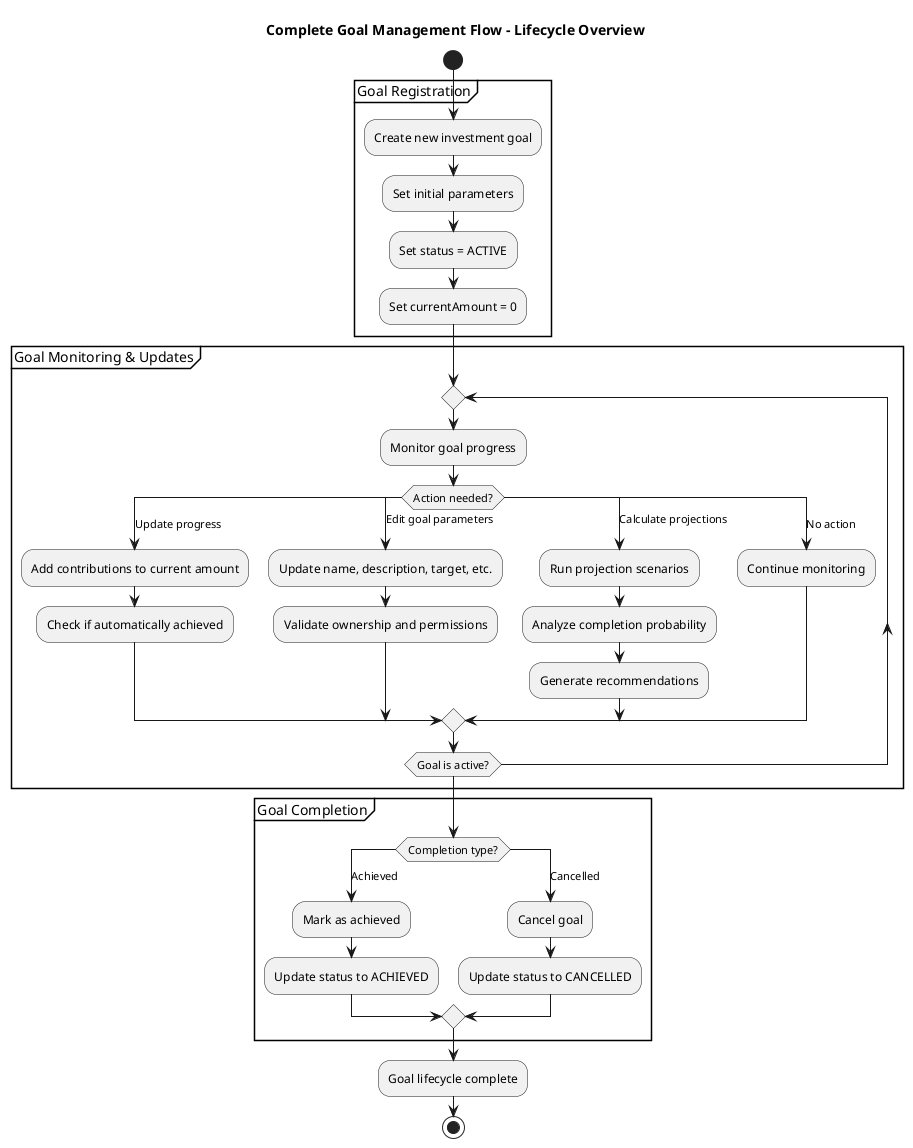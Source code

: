 @startuml Complete Goal Management Flow
title Complete Goal Management Flow - Lifecycle Overview

start

partition "Goal Registration" {
  :Create new investment goal;
  :Set initial parameters;
  :Set status = ACTIVE;
  :Set currentAmount = 0;
}

partition "Goal Monitoring & Updates" {
  repeat
    :Monitor goal progress;
    
    switch (Action needed?)
    case (Update progress)
      :Add contributions to current amount;
      :Check if automatically achieved;
    case (Edit goal parameters)
      :Update name, description, target, etc.;
      :Validate ownership and permissions;
    case (Calculate projections)
      :Run projection scenarios;
      :Analyze completion probability;
      :Generate recommendations;
    case (No action)
      :Continue monitoring;
    endswitch
    
  repeat while (Goal is active?)
}

partition "Goal Completion" {
  switch (Completion type?)
  case (Achieved)
    :Mark as achieved;
    :Update status to ACHIEVED;
  case (Cancelled)
    :Cancel goal;
    :Update status to CANCELLED;
  endswitch
}

:Goal lifecycle complete;

stop
@enduml
